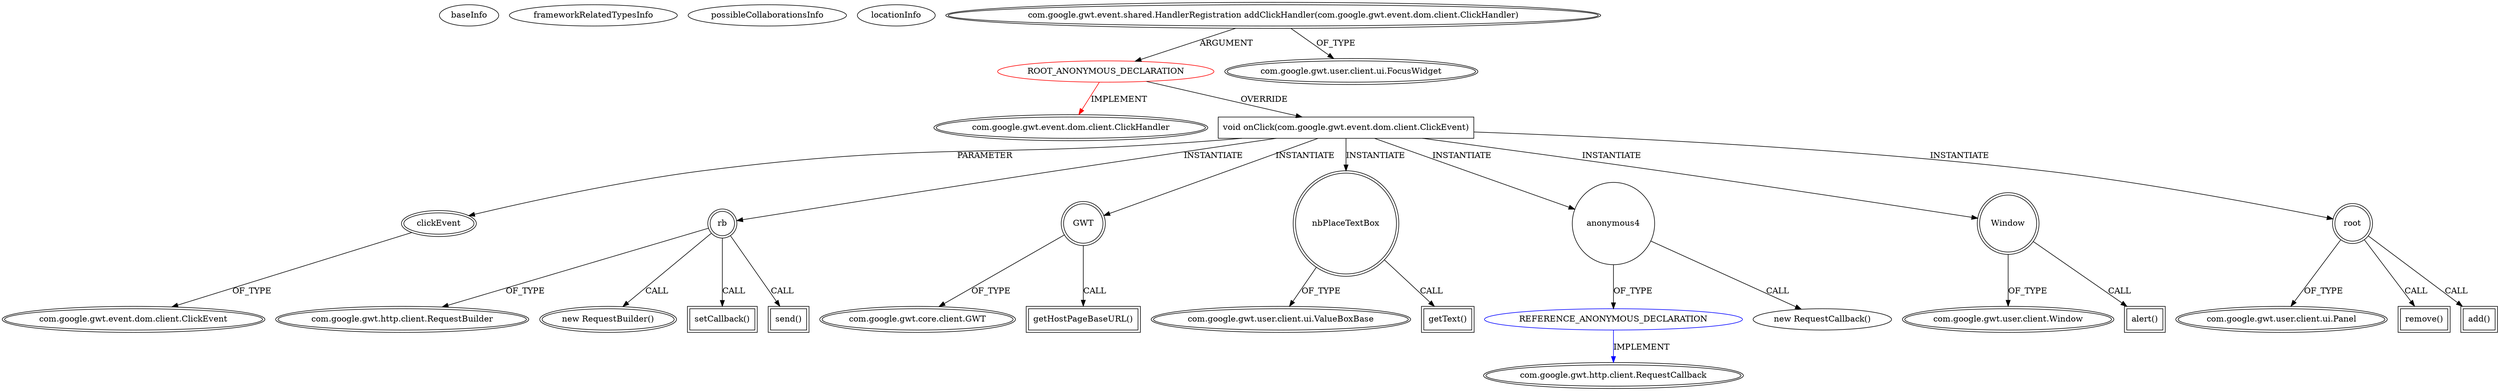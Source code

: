 digraph {
baseInfo[graphId=18,category="extension_graph",isAnonymous=true,possibleRelation=true]
frameworkRelatedTypesInfo[0="com.google.gwt.event.dom.client.ClickHandler"]
possibleCollaborationsInfo[0="18~OVERRIDING_METHOD_DECLARATION-INSTANTIATION-~com.google.gwt.event.dom.client.ClickHandler ~com.google.gwt.http.client.RequestCallback ~true~true"]
locationInfo[projectName="12010994-GLI-TP1",filePath="/12010994-GLI-TP1/GLI-TP1-master/src/main/java/fr/istic/m2gl/gli/client/TableWidget.java",contextSignature="com.google.gwt.user.client.ui.Widget addCarWidget(int)",graphId="18"]
0[label="ROOT_ANONYMOUS_DECLARATION",vertexType="ROOT_ANONYMOUS_DECLARATION",isFrameworkType=false,color=red]
1[label="com.google.gwt.event.dom.client.ClickHandler",vertexType="FRAMEWORK_INTERFACE_TYPE",isFrameworkType=true,peripheries=2]
2[label="com.google.gwt.event.shared.HandlerRegistration addClickHandler(com.google.gwt.event.dom.client.ClickHandler)",vertexType="OUTSIDE_CALL",isFrameworkType=true,peripheries=2]
3[label="com.google.gwt.user.client.ui.FocusWidget",vertexType="FRAMEWORK_CLASS_TYPE",isFrameworkType=true,peripheries=2]
4[label="void onClick(com.google.gwt.event.dom.client.ClickEvent)",vertexType="OVERRIDING_METHOD_DECLARATION",isFrameworkType=false,shape=box]
5[label="clickEvent",vertexType="PARAMETER_DECLARATION",isFrameworkType=true,peripheries=2]
6[label="com.google.gwt.event.dom.client.ClickEvent",vertexType="FRAMEWORK_CLASS_TYPE",isFrameworkType=true,peripheries=2]
8[label="rb",vertexType="VARIABLE_EXPRESION",isFrameworkType=true,peripheries=2,shape=circle]
9[label="com.google.gwt.http.client.RequestBuilder",vertexType="FRAMEWORK_CLASS_TYPE",isFrameworkType=true,peripheries=2]
7[label="new RequestBuilder()",vertexType="CONSTRUCTOR_CALL",isFrameworkType=true,peripheries=2]
10[label="GWT",vertexType="VARIABLE_EXPRESION",isFrameworkType=true,peripheries=2,shape=circle]
12[label="com.google.gwt.core.client.GWT",vertexType="FRAMEWORK_CLASS_TYPE",isFrameworkType=true,peripheries=2]
11[label="getHostPageBaseURL()",vertexType="INSIDE_CALL",isFrameworkType=true,peripheries=2,shape=box]
13[label="nbPlaceTextBox",vertexType="VARIABLE_EXPRESION",isFrameworkType=true,peripheries=2,shape=circle]
15[label="com.google.gwt.user.client.ui.ValueBoxBase",vertexType="FRAMEWORK_CLASS_TYPE",isFrameworkType=true,peripheries=2]
14[label="getText()",vertexType="INSIDE_CALL",isFrameworkType=true,peripheries=2,shape=box]
17[label="setCallback()",vertexType="INSIDE_CALL",isFrameworkType=true,peripheries=2,shape=box]
19[label="anonymous4",vertexType="VARIABLE_EXPRESION",isFrameworkType=false,shape=circle]
20[label="REFERENCE_ANONYMOUS_DECLARATION",vertexType="REFERENCE_ANONYMOUS_DECLARATION",isFrameworkType=false,color=blue]
21[label="com.google.gwt.http.client.RequestCallback",vertexType="FRAMEWORK_INTERFACE_TYPE",isFrameworkType=true,peripheries=2]
18[label="new RequestCallback()",vertexType="CONSTRUCTOR_CALL",isFrameworkType=false]
22[label="Window",vertexType="VARIABLE_EXPRESION",isFrameworkType=true,peripheries=2,shape=circle]
24[label="com.google.gwt.user.client.Window",vertexType="FRAMEWORK_CLASS_TYPE",isFrameworkType=true,peripheries=2]
23[label="alert()",vertexType="INSIDE_CALL",isFrameworkType=true,peripheries=2,shape=box]
26[label="send()",vertexType="INSIDE_CALL",isFrameworkType=true,peripheries=2,shape=box]
27[label="root",vertexType="VARIABLE_EXPRESION",isFrameworkType=true,peripheries=2,shape=circle]
29[label="com.google.gwt.user.client.ui.Panel",vertexType="FRAMEWORK_CLASS_TYPE",isFrameworkType=true,peripheries=2]
28[label="remove()",vertexType="INSIDE_CALL",isFrameworkType=true,peripheries=2,shape=box]
31[label="add()",vertexType="INSIDE_CALL",isFrameworkType=true,peripheries=2,shape=box]
0->1[label="IMPLEMENT",color=red]
2->0[label="ARGUMENT"]
2->3[label="OF_TYPE"]
0->4[label="OVERRIDE"]
5->6[label="OF_TYPE"]
4->5[label="PARAMETER"]
4->8[label="INSTANTIATE"]
8->9[label="OF_TYPE"]
8->7[label="CALL"]
4->10[label="INSTANTIATE"]
10->12[label="OF_TYPE"]
10->11[label="CALL"]
4->13[label="INSTANTIATE"]
13->15[label="OF_TYPE"]
13->14[label="CALL"]
8->17[label="CALL"]
4->19[label="INSTANTIATE"]
20->21[label="IMPLEMENT",color=blue]
19->20[label="OF_TYPE"]
19->18[label="CALL"]
4->22[label="INSTANTIATE"]
22->24[label="OF_TYPE"]
22->23[label="CALL"]
8->26[label="CALL"]
4->27[label="INSTANTIATE"]
27->29[label="OF_TYPE"]
27->28[label="CALL"]
27->31[label="CALL"]
}
